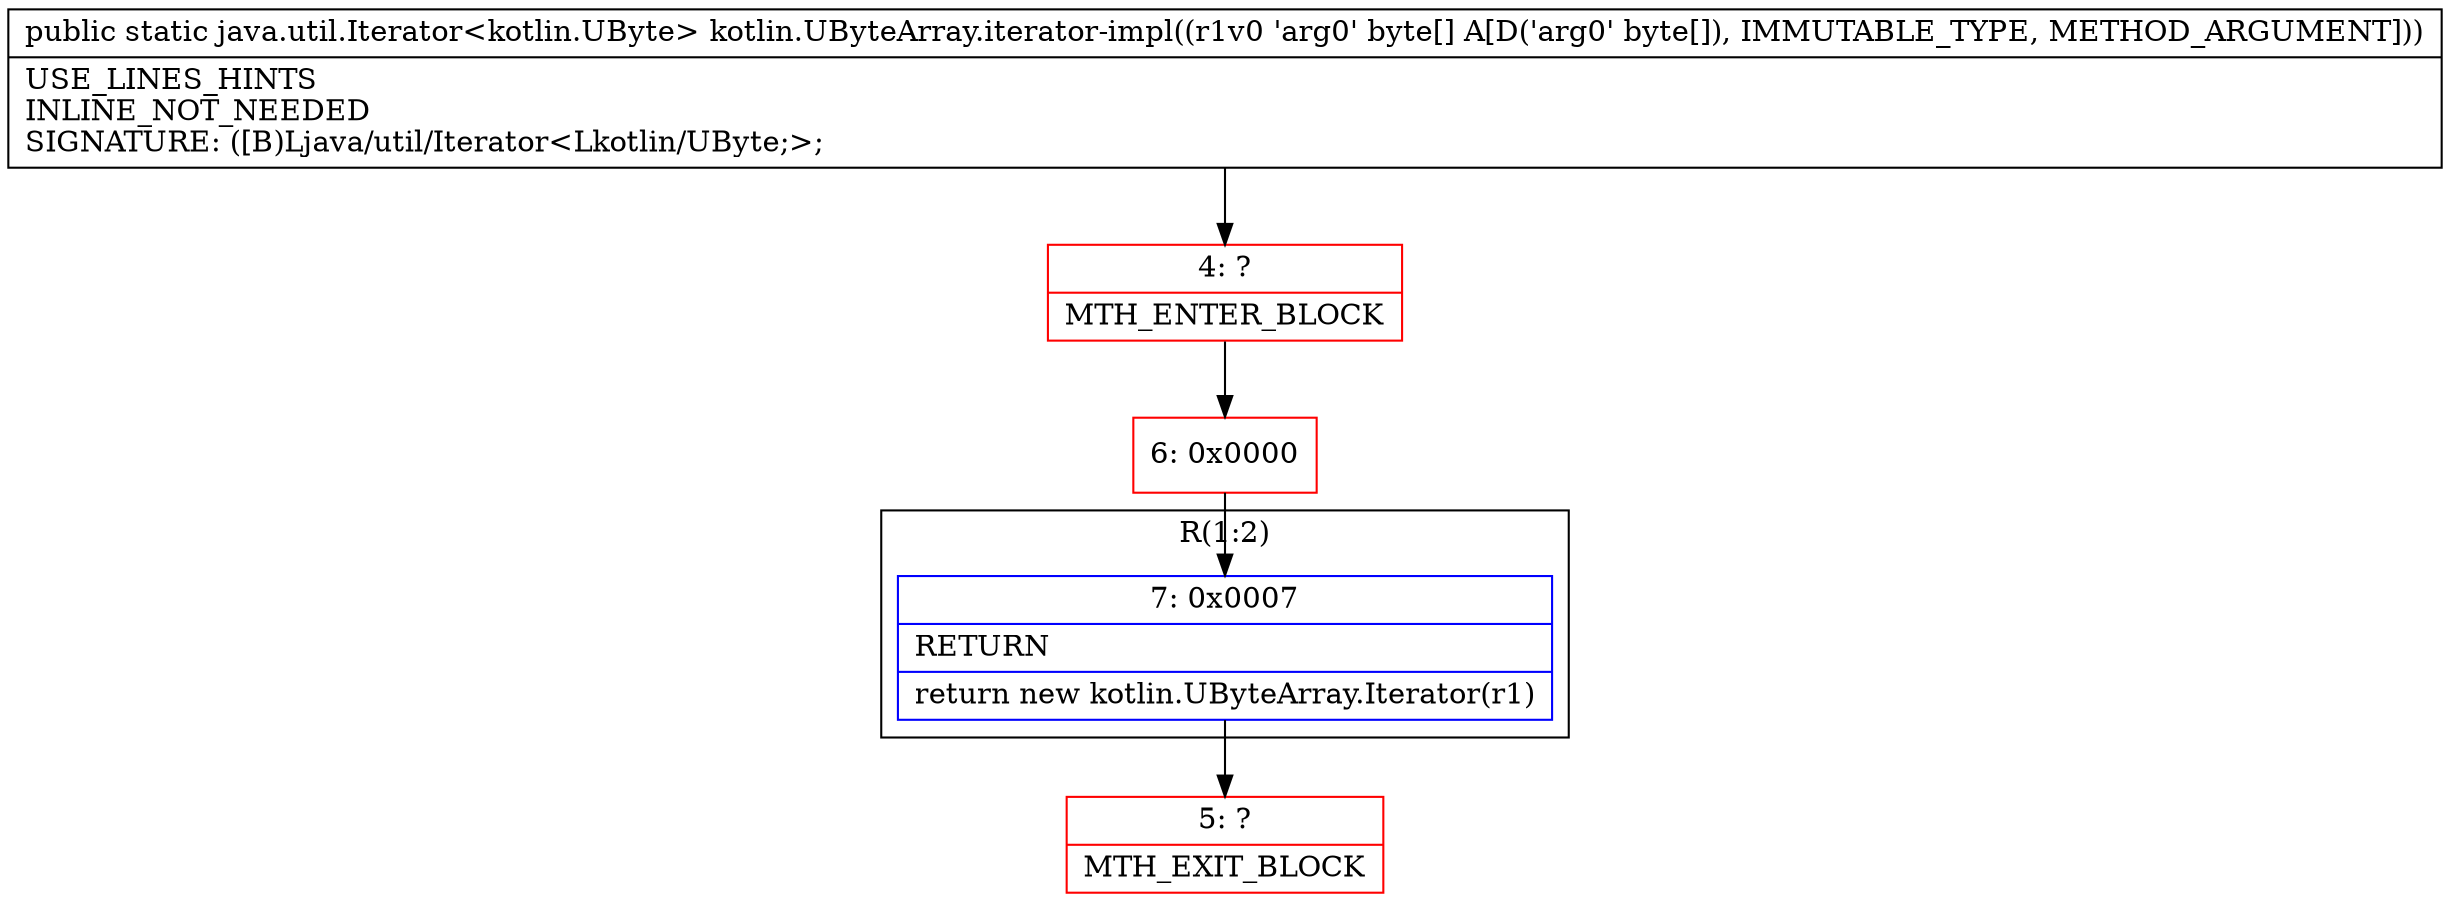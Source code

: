 digraph "CFG forkotlin.UByteArray.iterator\-impl([B)Ljava\/util\/Iterator;" {
subgraph cluster_Region_1456107108 {
label = "R(1:2)";
node [shape=record,color=blue];
Node_7 [shape=record,label="{7\:\ 0x0007|RETURN\l|return new kotlin.UByteArray.Iterator(r1)\l}"];
}
Node_4 [shape=record,color=red,label="{4\:\ ?|MTH_ENTER_BLOCK\l}"];
Node_6 [shape=record,color=red,label="{6\:\ 0x0000}"];
Node_5 [shape=record,color=red,label="{5\:\ ?|MTH_EXIT_BLOCK\l}"];
MethodNode[shape=record,label="{public static java.util.Iterator\<kotlin.UByte\> kotlin.UByteArray.iterator\-impl((r1v0 'arg0' byte[] A[D('arg0' byte[]), IMMUTABLE_TYPE, METHOD_ARGUMENT]))  | USE_LINES_HINTS\lINLINE_NOT_NEEDED\lSIGNATURE: ([B)Ljava\/util\/Iterator\<Lkotlin\/UByte;\>;\l}"];
MethodNode -> Node_4;Node_7 -> Node_5;
Node_4 -> Node_6;
Node_6 -> Node_7;
}

